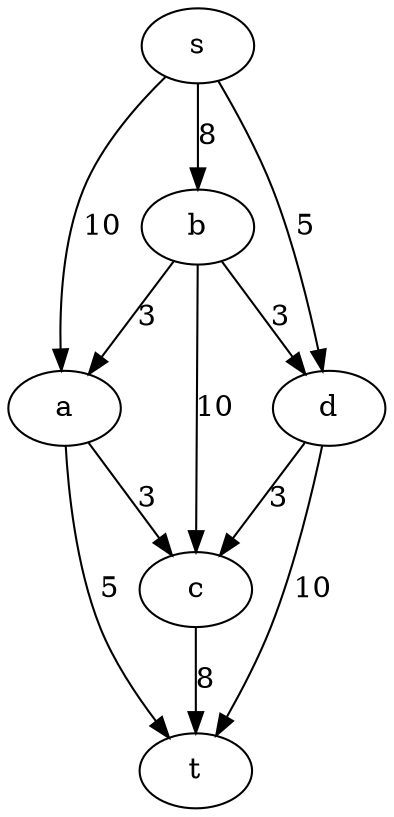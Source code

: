 digraph network {
s -> a [label="10"];
s -> b [label="8"];
s -> d [label="5"];
b -> a [label="3"];
b -> c [label="10"];
b -> d [label="3"];
a -> c [label="3"];
a -> t [label="5"];
d -> c [label="3"];
d -> t [label="10"];
c -> t [label="8"];
}
